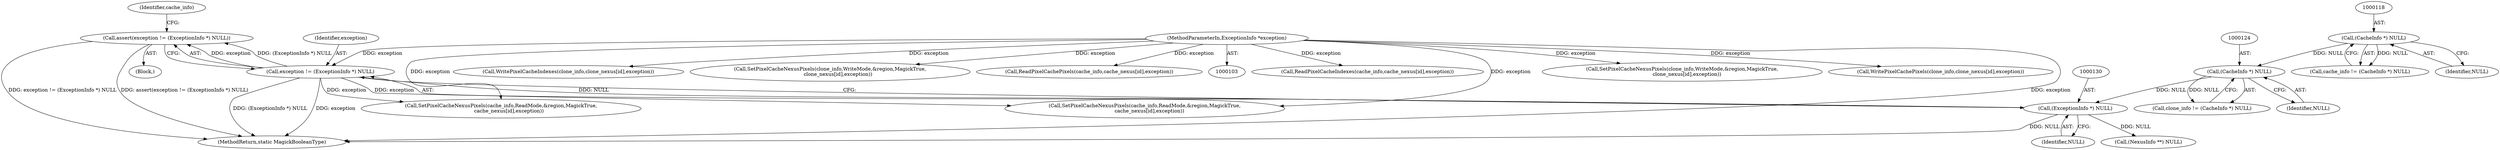 digraph "0_ImageMagick_a54fe0e8600eaf3dc6fe717d3c0398001507f723@API" {
"1000126" [label="(Call,assert(exception != (ExceptionInfo *) NULL))"];
"1000127" [label="(Call,exception != (ExceptionInfo *) NULL)"];
"1000106" [label="(MethodParameterIn,ExceptionInfo *exception)"];
"1000129" [label="(Call,(ExceptionInfo *) NULL)"];
"1000123" [label="(Call,(CacheInfo *) NULL)"];
"1000117" [label="(Call,(CacheInfo *) NULL)"];
"1000117" [label="(Call,(CacheInfo *) NULL)"];
"1000541" [label="(Call,ReadPixelCacheIndexes(cache_info,cache_nexus[id],exception))"];
"1000379" [label="(Call,SetPixelCacheNexusPixels(clone_info,WriteMode,&region,MagickTrue,\n      clone_nexus[id],exception))"];
"1000251" [label="(Call,(NexusInfo **) NULL)"];
"1000128" [label="(Identifier,exception)"];
"1000522" [label="(Call,SetPixelCacheNexusPixels(cache_info,ReadMode,&region,MagickTrue,\n          cache_nexus[id],exception))"];
"1000119" [label="(Identifier,NULL)"];
"1000121" [label="(Call,clone_info != (CacheInfo *) NULL)"];
"1000131" [label="(Identifier,NULL)"];
"1000428" [label="(Call,WritePixelCachePixels(clone_info,clone_nexus[id],exception))"];
"1000135" [label="(Identifier,cache_info)"];
"1000340" [label="(Call,SetPixelCacheNexusPixels(cache_info,ReadMode,&region,MagickTrue,\n      cache_nexus[id],exception))"];
"1000107" [label="(Block,)"];
"1000125" [label="(Identifier,NULL)"];
"1000594" [label="(Call,WritePixelCacheIndexes(clone_info,clone_nexus[id],exception))"];
"1000647" [label="(MethodReturn,static MagickBooleanType)"];
"1000561" [label="(Call,SetPixelCacheNexusPixels(clone_info,WriteMode,&region,MagickTrue,\n          clone_nexus[id],exception))"];
"1000126" [label="(Call,assert(exception != (ExceptionInfo *) NULL))"];
"1000123" [label="(Call,(CacheInfo *) NULL)"];
"1000106" [label="(MethodParameterIn,ExceptionInfo *exception)"];
"1000115" [label="(Call,cache_info != (CacheInfo *) NULL)"];
"1000127" [label="(Call,exception != (ExceptionInfo *) NULL)"];
"1000129" [label="(Call,(ExceptionInfo *) NULL)"];
"1000359" [label="(Call,ReadPixelCachePixels(cache_info,cache_nexus[id],exception))"];
"1000126" -> "1000107"  [label="AST: "];
"1000126" -> "1000127"  [label="CFG: "];
"1000127" -> "1000126"  [label="AST: "];
"1000135" -> "1000126"  [label="CFG: "];
"1000126" -> "1000647"  [label="DDG: assert(exception != (ExceptionInfo *) NULL)"];
"1000126" -> "1000647"  [label="DDG: exception != (ExceptionInfo *) NULL"];
"1000127" -> "1000126"  [label="DDG: exception"];
"1000127" -> "1000126"  [label="DDG: (ExceptionInfo *) NULL"];
"1000127" -> "1000129"  [label="CFG: "];
"1000128" -> "1000127"  [label="AST: "];
"1000129" -> "1000127"  [label="AST: "];
"1000127" -> "1000647"  [label="DDG: (ExceptionInfo *) NULL"];
"1000127" -> "1000647"  [label="DDG: exception"];
"1000106" -> "1000127"  [label="DDG: exception"];
"1000129" -> "1000127"  [label="DDG: NULL"];
"1000127" -> "1000340"  [label="DDG: exception"];
"1000127" -> "1000522"  [label="DDG: exception"];
"1000106" -> "1000103"  [label="AST: "];
"1000106" -> "1000647"  [label="DDG: exception"];
"1000106" -> "1000340"  [label="DDG: exception"];
"1000106" -> "1000359"  [label="DDG: exception"];
"1000106" -> "1000379"  [label="DDG: exception"];
"1000106" -> "1000428"  [label="DDG: exception"];
"1000106" -> "1000522"  [label="DDG: exception"];
"1000106" -> "1000541"  [label="DDG: exception"];
"1000106" -> "1000561"  [label="DDG: exception"];
"1000106" -> "1000594"  [label="DDG: exception"];
"1000129" -> "1000131"  [label="CFG: "];
"1000130" -> "1000129"  [label="AST: "];
"1000131" -> "1000129"  [label="AST: "];
"1000129" -> "1000647"  [label="DDG: NULL"];
"1000123" -> "1000129"  [label="DDG: NULL"];
"1000129" -> "1000251"  [label="DDG: NULL"];
"1000123" -> "1000121"  [label="AST: "];
"1000123" -> "1000125"  [label="CFG: "];
"1000124" -> "1000123"  [label="AST: "];
"1000125" -> "1000123"  [label="AST: "];
"1000121" -> "1000123"  [label="CFG: "];
"1000123" -> "1000121"  [label="DDG: NULL"];
"1000117" -> "1000123"  [label="DDG: NULL"];
"1000117" -> "1000115"  [label="AST: "];
"1000117" -> "1000119"  [label="CFG: "];
"1000118" -> "1000117"  [label="AST: "];
"1000119" -> "1000117"  [label="AST: "];
"1000115" -> "1000117"  [label="CFG: "];
"1000117" -> "1000115"  [label="DDG: NULL"];
}
